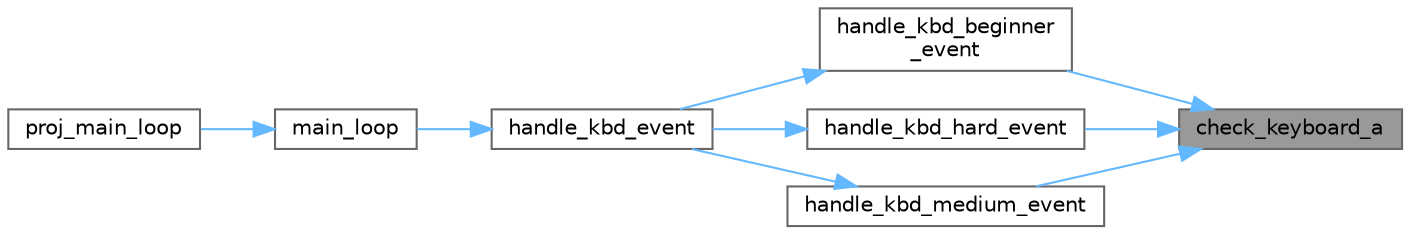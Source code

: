 digraph "check_keyboard_a"
{
 // LATEX_PDF_SIZE
  bgcolor="transparent";
  edge [fontname=Helvetica,fontsize=10,labelfontname=Helvetica,labelfontsize=10];
  node [fontname=Helvetica,fontsize=10,shape=box,height=0.2,width=0.4];
  rankdir="RL";
  Node1 [label="check_keyboard_a",height=0.2,width=0.4,color="gray40", fillcolor="grey60", style="filled", fontcolor="black",tooltip="This function detects the 'A' key press on the keyboard and performs specific actions based on the cu..."];
  Node1 -> Node2 [dir="back",color="steelblue1",style="solid"];
  Node2 [label="handle_kbd_beginner\l_event",height=0.2,width=0.4,color="grey40", fillcolor="white", style="filled",URL="$kbc__event__handler_8c.html#a7b16a1fb4b10b626ebb39a9cddf2c4de",tooltip="This function handles keyboard events specific to the beginner state."];
  Node2 -> Node3 [dir="back",color="steelblue1",style="solid"];
  Node3 [label="handle_kbd_event",height=0.2,width=0.4,color="grey40", fillcolor="white", style="filled",URL="$kbc__event__handler_8c.html#a8f953f3d6c73d1b602907e7e4a2426e8",tooltip="This function handles keyboard events by dispatching them to the appropriate event handler based on t..."];
  Node3 -> Node4 [dir="back",color="steelblue1",style="solid"];
  Node4 [label="main_loop",height=0.2,width=0.4,color="grey40", fillcolor="white", style="filled",URL="$int__manager_8c.html#a24285aea4a27f96c321b2628788e9a57",tooltip="Main loop of the system. This function enters the main loop of the system and continuously waits for ..."];
  Node4 -> Node5 [dir="back",color="steelblue1",style="solid"];
  Node5 [label="proj_main_loop",height=0.2,width=0.4,color="grey40", fillcolor="white", style="filled",URL="$main_8c.html#a2a16f651eccbd248e1ad3b3b924b143b",tooltip=" "];
  Node1 -> Node6 [dir="back",color="steelblue1",style="solid"];
  Node6 [label="handle_kbd_hard_event",height=0.2,width=0.4,color="grey40", fillcolor="white", style="filled",URL="$kbc__event__handler_8c.html#a4023b521e078754c8859578d55e62254",tooltip="This function handles keyboard events specific to the hard state."];
  Node6 -> Node3 [dir="back",color="steelblue1",style="solid"];
  Node1 -> Node7 [dir="back",color="steelblue1",style="solid"];
  Node7 [label="handle_kbd_medium_event",height=0.2,width=0.4,color="grey40", fillcolor="white", style="filled",URL="$kbc__event__handler_8c.html#a6251bb316a8a74095d477b95b3381923",tooltip="This function handles keyboard events specific to the medium state."];
  Node7 -> Node3 [dir="back",color="steelblue1",style="solid"];
}
